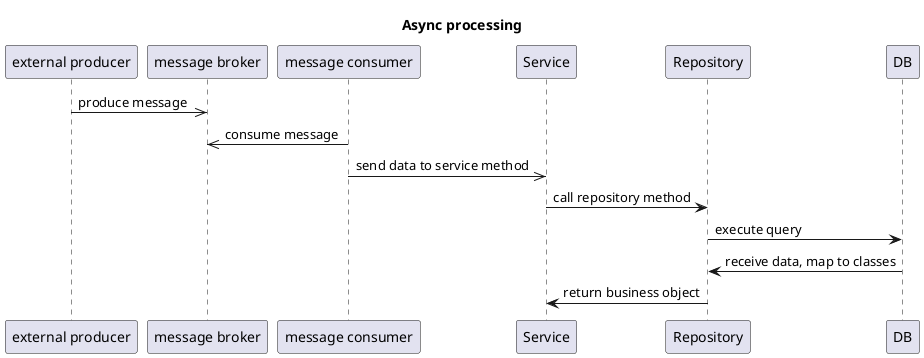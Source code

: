 @startuml

title "Async processing"

participant "external producer" as ep
participant "message broker" as mb
participant "message consumer" as mc
participant Service as s
participant Repository as r
participant DB as db

ep ->> mb: produce message
mc ->> mb: consume message
mc ->> s: send data to service method
s -> r: call repository method
r -> db: execute query
db -> r: receive data, map to classes
r -> s: return business object

@enduml